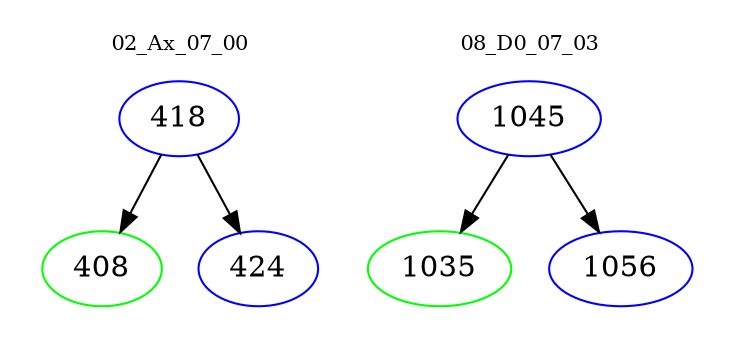 digraph{
subgraph cluster_0 {
color = white
label = "02_Ax_07_00";
fontsize=10;
T0_418 [label="418", color="blue"]
T0_418 -> T0_408 [color="black"]
T0_408 [label="408", color="green"]
T0_418 -> T0_424 [color="black"]
T0_424 [label="424", color="blue"]
}
subgraph cluster_1 {
color = white
label = "08_D0_07_03";
fontsize=10;
T1_1045 [label="1045", color="blue"]
T1_1045 -> T1_1035 [color="black"]
T1_1035 [label="1035", color="green"]
T1_1045 -> T1_1056 [color="black"]
T1_1056 [label="1056", color="blue"]
}
}
